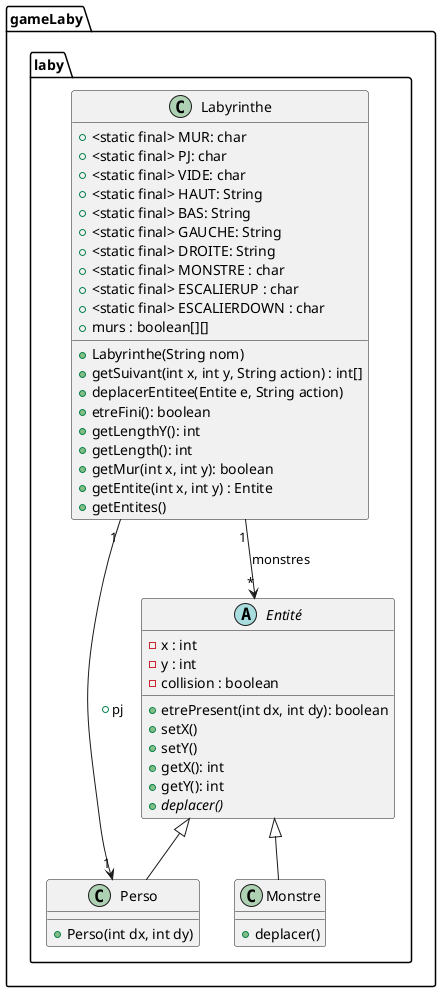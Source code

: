@startuml
package gameLaby.laby{
class Labyrinthe{
+ <static final> MUR: char
+ <static final> PJ: char
+ <static final> VIDE: char
+ <static final> HAUT: String
+ <static final> BAS: String
+ <static final> GAUCHE: String
+ <static final> DROITE: String
+ <static final> MONSTRE : char
+ <static final> ESCALIERUP : char
+ <static final> ESCALIERDOWN : char
+ murs : boolean[][]
+ Labyrinthe(String nom)
+ getSuivant(int x, int y, String action) : int[]
+ deplacerEntitee(Entite e, String action)
+ etreFini(): boolean
+ getLengthY(): int
+ getLength(): int
+ getMur(int x, int y): boolean
+ getEntite(int x, int y) : Entite
+ getEntites()

}
class Perso{
+Perso(int dx, int dy)
}
Abstract class Entité{
- x : int
- y : int
- collision : boolean
+ etrePresent(int dx, int dy): boolean
+setX()
+setY()
+getX(): int
+getY(): int
+{abstract}deplacer()
}
class Monstre{
+deplacer()
}
}
Labyrinthe "1" --> "*" Entité : monstres
Labyrinthe "1" --> "1" Perso : + pj
Entité <|-- Monstre
Entité <|-- Perso
@enduml